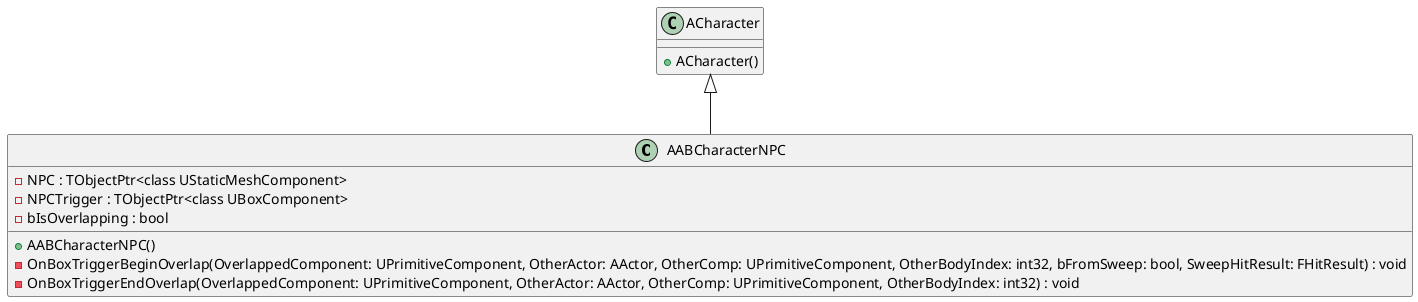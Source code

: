 @startuml

class AABCharacterNPC {
    + AABCharacterNPC()
    - NPC : TObjectPtr<class UStaticMeshComponent>
    - NPCTrigger : TObjectPtr<class UBoxComponent>
    - bIsOverlapping : bool
    - OnBoxTriggerBeginOverlap(OverlappedComponent: UPrimitiveComponent, OtherActor: AActor, OtherComp: UPrimitiveComponent, OtherBodyIndex: int32, bFromSweep: bool, SweepHitResult: FHitResult) : void
    - OnBoxTriggerEndOverlap(OverlappedComponent: UPrimitiveComponent, OtherActor: AActor, OtherComp: UPrimitiveComponent, OtherBodyIndex: int32) : void
}

class ACharacter {
    + ACharacter()
}


AABCharacterNPC -up-|> ACharacter

@enduml
